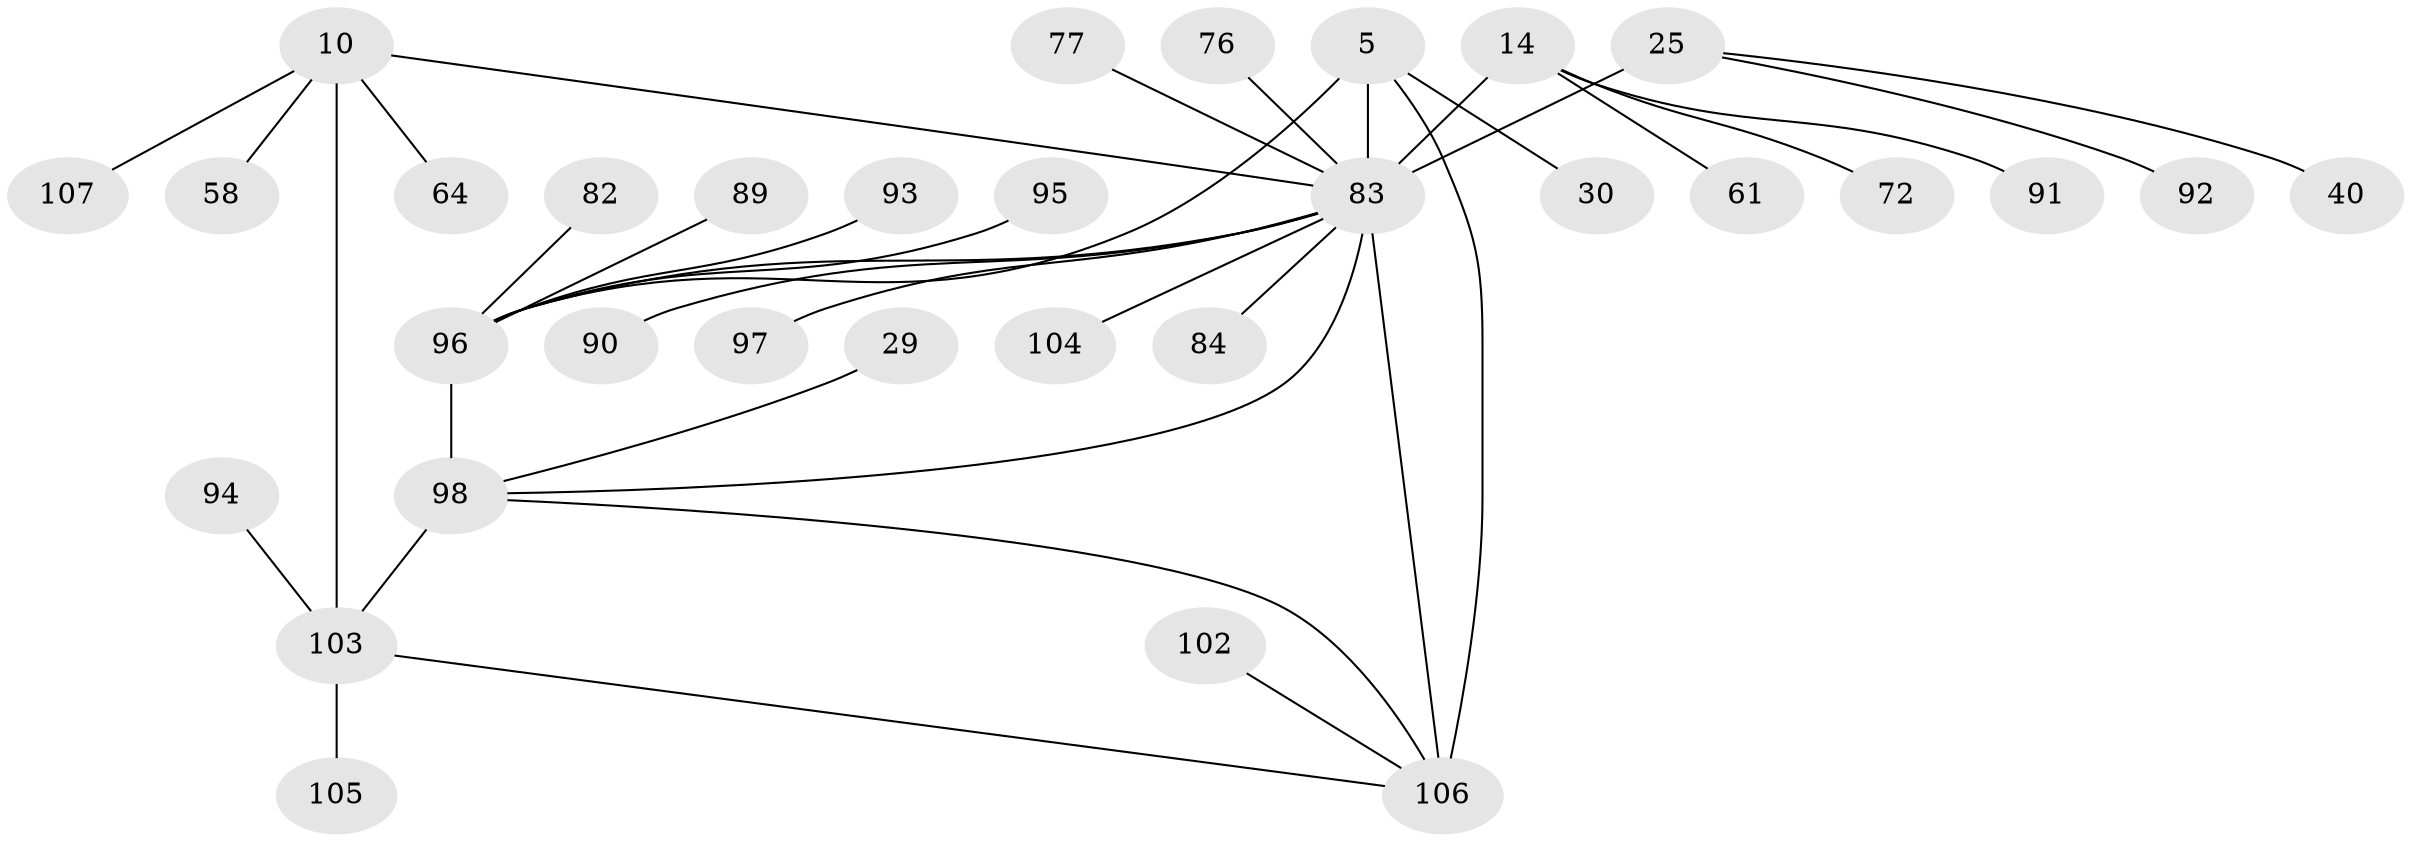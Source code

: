 // original degree distribution, {9: 0.056074766355140186, 8: 0.056074766355140186, 7: 0.028037383177570093, 6: 0.04672897196261682, 10: 0.018691588785046728, 5: 0.018691588785046728, 11: 0.009345794392523364, 4: 0.018691588785046728, 2: 0.1308411214953271, 1: 0.5794392523364486, 3: 0.037383177570093455}
// Generated by graph-tools (version 1.1) at 2025/57/03/04/25 21:57:21]
// undirected, 32 vertices, 37 edges
graph export_dot {
graph [start="1"]
  node [color=gray90,style=filled];
  5 [super="+4"];
  10 [super="+9"];
  14 [super="+13"];
  25 [super="+21"];
  29;
  30;
  40;
  58;
  61;
  64;
  72;
  76;
  77;
  82 [super="+47+79"];
  83 [super="+33+24+32+37+41+71+46+48+52+56+67"];
  84;
  89;
  90;
  91;
  92;
  93;
  94;
  95;
  96 [super="+20+49+31+39+70+74+75+81"];
  97;
  98 [super="+26+55+68+85+88+19+28"];
  102;
  103 [super="+66+73"];
  104;
  105 [super="+101"];
  106 [super="+100"];
  107;
  5 -- 30;
  5 -- 96 [weight=3];
  5 -- 83 [weight=3];
  5 -- 106 [weight=6];
  10 -- 107;
  10 -- 64;
  10 -- 58;
  10 -- 83 [weight=2];
  10 -- 103 [weight=6];
  14 -- 72;
  14 -- 91;
  14 -- 61;
  14 -- 83 [weight=6];
  25 -- 40;
  25 -- 92;
  25 -- 83 [weight=6];
  29 -- 98;
  76 -- 83;
  77 -- 83;
  82 -- 96;
  83 -- 84;
  83 -- 97;
  83 -- 106 [weight=2];
  83 -- 96 [weight=2];
  83 -- 104;
  83 -- 90;
  83 -- 98;
  89 -- 96;
  93 -- 96;
  94 -- 103;
  95 -- 96;
  96 -- 98 [weight=6];
  98 -- 106;
  98 -- 103 [weight=2];
  102 -- 106;
  103 -- 105;
  103 -- 106 [weight=2];
}
